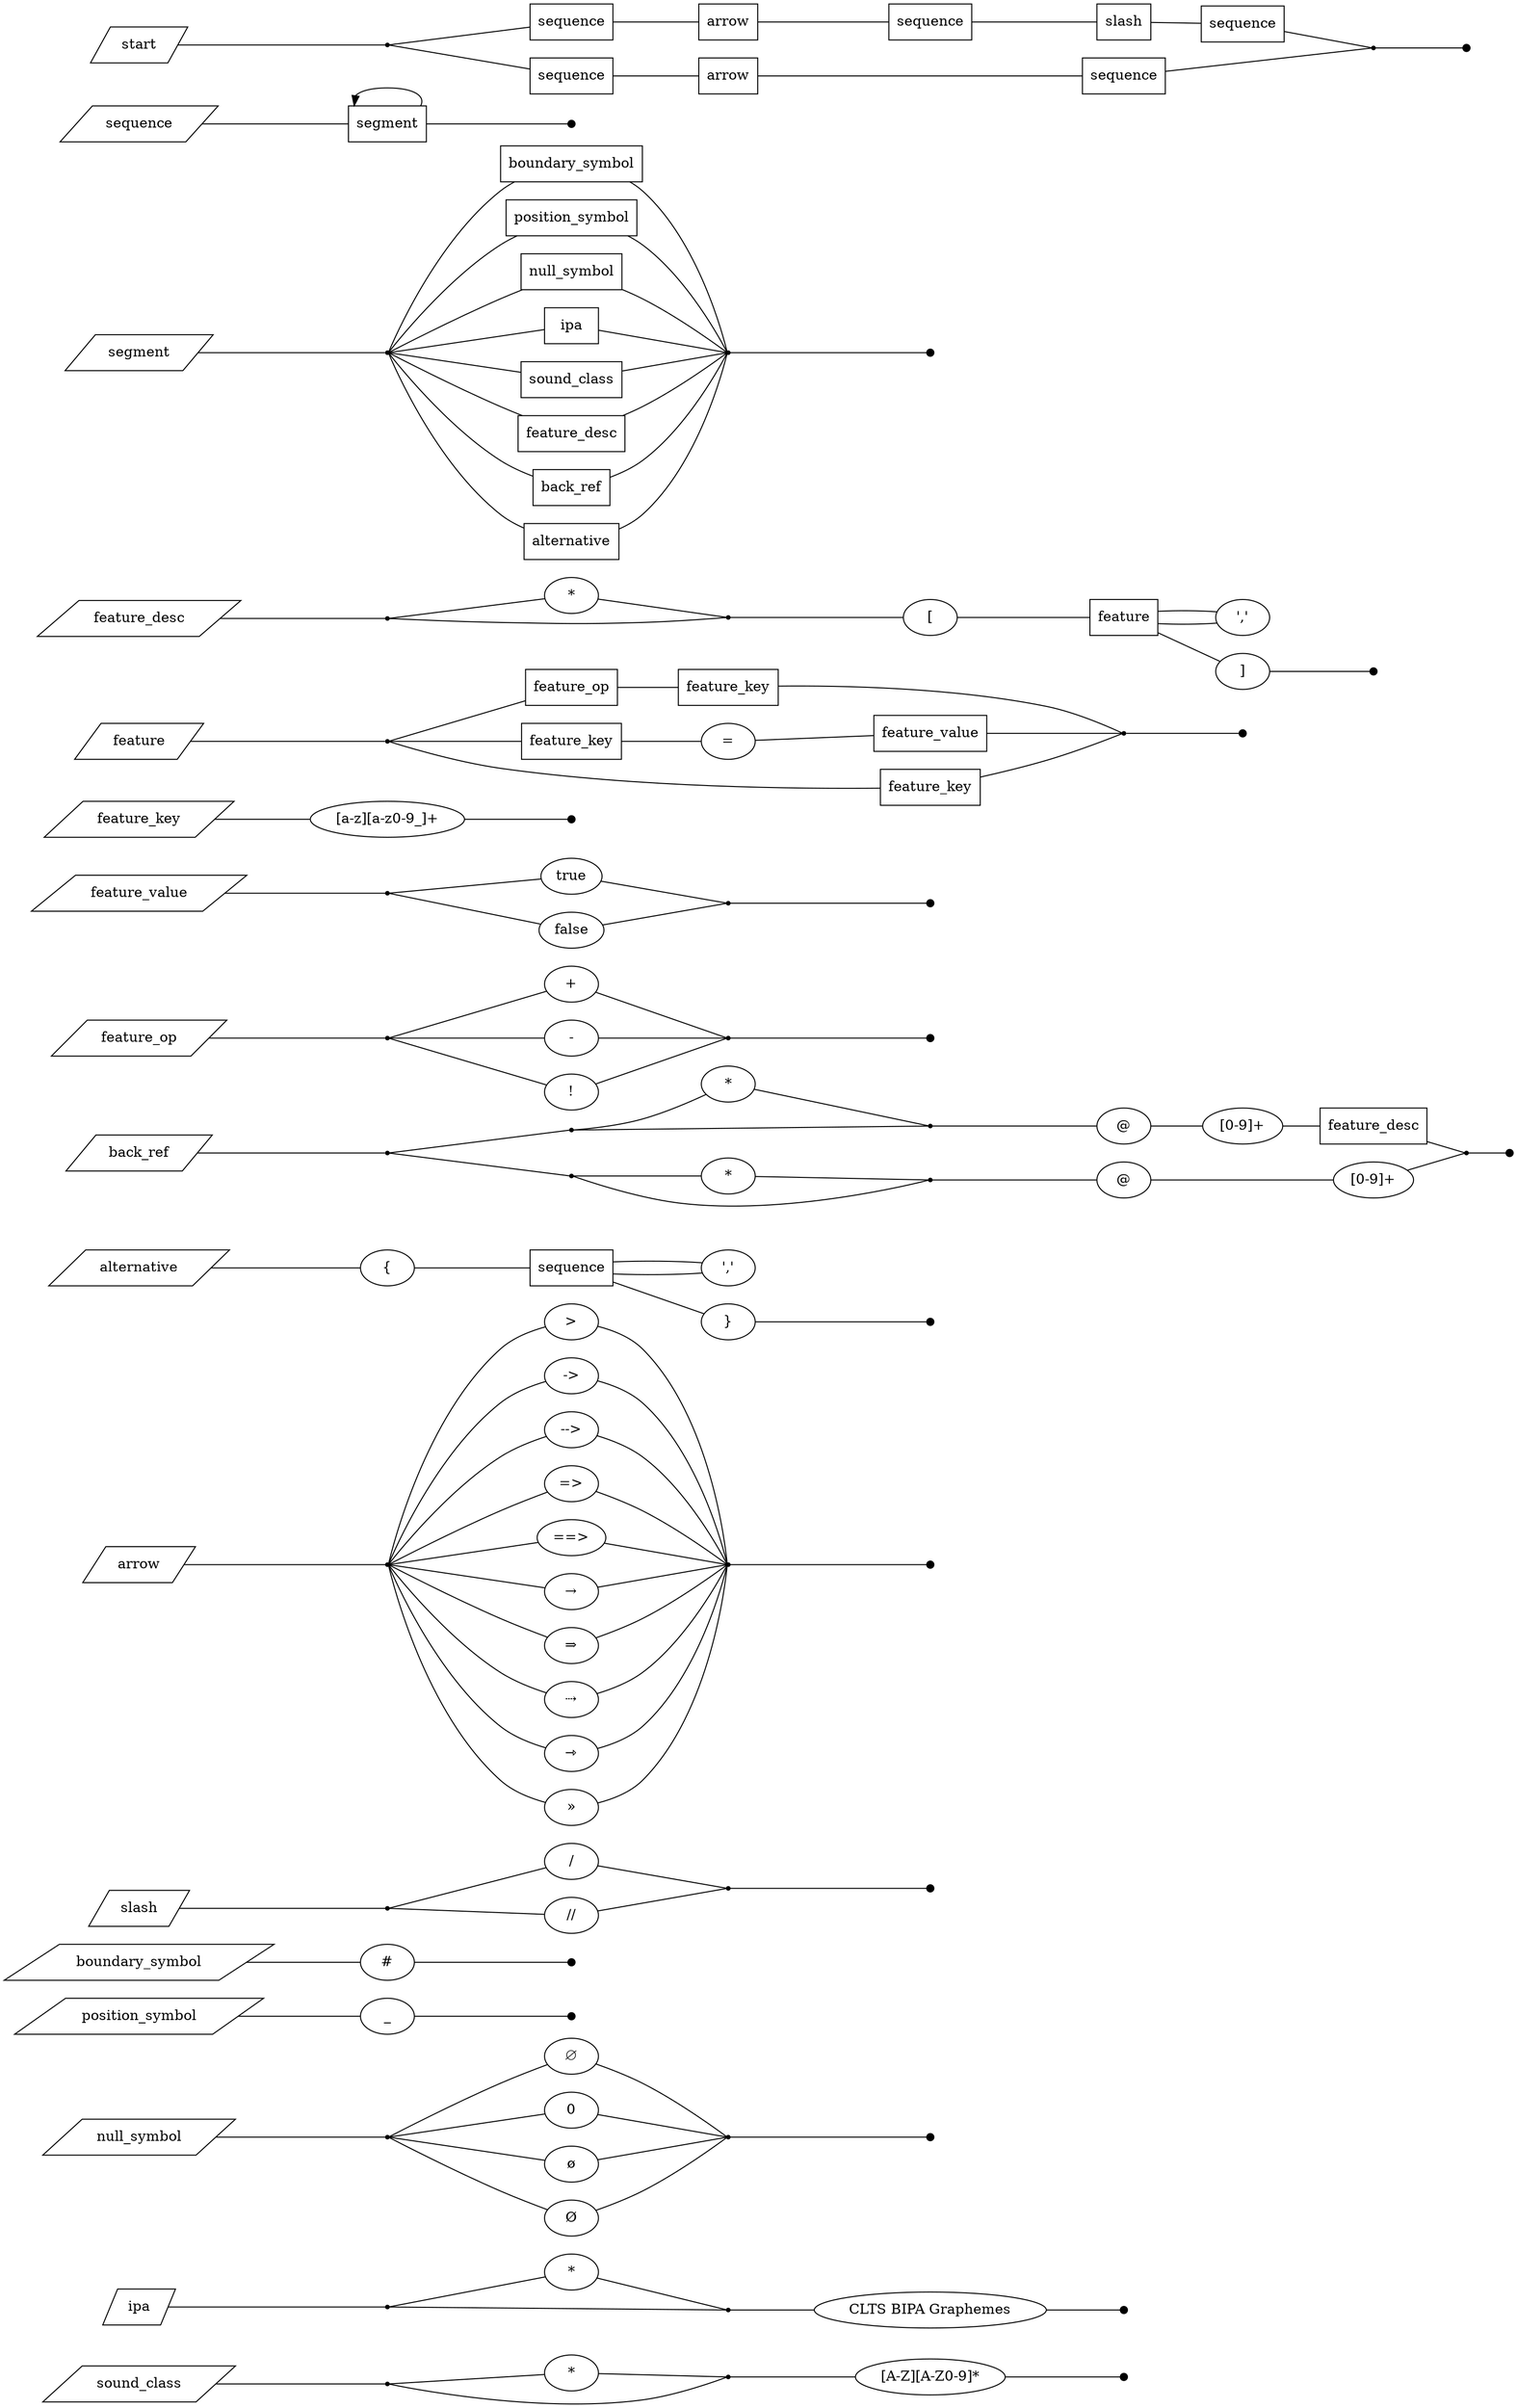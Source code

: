 strict digraph {
	graph [bb="-3.9345,0,1297.4,2382",
		packMode=clust,
		rankdir=LR,
		splines=true
	];
	node [label="\N"];
	n1	 [height=0.5,
		label="*",
		pos="479.96,41",
		width=0.75];
	n3	 [height=0.05,
		label="",
		pos="613.46,18",
		shape=point,
		size="1e-10",
		width=0.05];
	n1 -> n3	 [arrowhead=none,
		len="1e-06",
		pos="506.32,36.565 541.84,30.352 603.06,19.645 611.49,18.17"];
	n4	 [height=0.5,
		label="[A-Z][A-Z0-9]*",
		pos="786.96,18",
		width=1.8776];
	n3 -> n4	 [arrowhead=none,
		pos="615.56,18 623.63,18 674.84,18 719.03,18"];
	n5	 [height=0.1,
		label="",
		pos="953.45,18",
		shape=point,
		width=0.1];
	n4 -> n5	 [arrowhead=none,
		pos="854.86,18 894.35,18 938.74,18 949.83,18"];
	n2	 [height=0.05,
		label="",
		pos="320.82,18",
		shape=point,
		size="1e-10",
		width=0.05];
	n2 -> n1	 [arrowhead=none,
		len="1e-06",
		pos="322.82,18.147 332.63,19.582 411.83,31.174 453.51,37.275"];
	n2 -> n3	 [arrowhead=none,
		pos="322.81,17.946 330.48,17.527 381.2,14.82 422.46,14 473.57,12.985 486.37,12.638 537.46,14 567.7,14.806 604.73,17.436 611.41,17.922"];
	sound_class	 [height=0.5,
		label=sound_class,
		pos="109.59,18",
		shape=parallelogram,
		width=2.2463];
	sound_class -> n2	 [arrowhead=none,
		pos="171.95,18 229.83,18 309.15,18 318.84,18"];
	n6	 [height=0.5,
		label="*",
		pos="479.96,133",
		width=0.75];
	n8	 [height=0.05,
		label="",
		pos="613.46,110",
		shape=point,
		size="1e-10",
		width=0.05];
	n6 -> n8	 [arrowhead=none,
		len="1e-06",
		pos="506.32,128.57 541.84,122.35 603.06,111.65 611.49,110.17"];
	n9	 [height=0.5,
		label="CLTS BIPA Graphemes",
		pos="786.96,110",
		width=2.7083];
	n8 -> n9	 [arrowhead=none,
		pos="615.56,110 621.84,110 654.18,110 689.03,110"];
	n10	 [height=0.1,
		label="",
		pos="953.45,110",
		shape=point,
		width=0.1];
	n9 -> n10	 [arrowhead=none,
		pos="884.59,110 914.24,110 941.32,110 949.75,110"];
	n7	 [height=0.05,
		label="",
		pos="320.82,110",
		shape=point,
		size="1e-10",
		width=0.05];
	n7 -> n6	 [arrowhead=none,
		len="1e-06",
		pos="322.82,110.15 332.63,111.58 411.83,123.17 453.51,129.28"];
	n7 -> n8	 [arrowhead=none,
		pos="322.81,109.95 330.48,109.53 381.2,106.82 422.46,106 473.57,104.98 486.37,104.64 537.46,106 567.7,106.81 604.73,109.44 611.41,109.92"];
	ipa	 [height=0.5,
		label=ipa,
		pos="109.59,110",
		shape=parallelogram,
		width=0.90716];
	ipa -> n7	 [arrowhead=none,
		pos="134.59,110 186.97,110 307.77,110 318.98,110"];
	n11	 [height=0.5,
		label=∅,
		pos="479.96,349",
		width=0.75];
	n16	 [height=0.05,
		label="",
		pos="613.46,268",
		shape=point,
		size="1e-10",
		width=0.05];
	n11 -> n16	 [arrowhead=none,
		pos="503.17,339.5 513.78,334.68 526.52,328.48 537.46,322 570.04,302.7 606.29,273.09 611.76,268.58"];
	n17	 [height=0.1,
		label="",
		pos="786.96,268",
		shape=point,
		width=0.1];
	n16 -> n17	 [arrowhead=none,
		pos="615.56,268 629.02,268 762.48,268 783.24,268"];
	n12	 [height=0.5,
		label=0,
		pos="479.96,295",
		width=0.75];
	n12 -> n16	 [arrowhead=none,
		pos="506.01,289.86 541.48,282.57 603.01,269.94 611.49,268.2"];
	n13	 [height=0.5,
		label=ø,
		pos="479.96,241",
		width=0.75];
	n13 -> n16	 [arrowhead=none,
		pos="506.01,246.14 541.48,253.43 603.01,266.06 611.49,267.8"];
	n14	 [height=0.5,
		label=Ø,
		pos="479.96,187",
		width=0.75];
	n14 -> n16	 [arrowhead=none,
		pos="503.17,196.5 513.78,201.32 526.52,207.52 537.46,214 570.04,233.3 606.29,262.91 611.76,267.42"];
	n15	 [height=0.05,
		label="",
		pos="320.82,268",
		shape=point,
		size="1e-10",
		width=0.05];
	n15 -> n11	 [arrowhead=none,
		pos="322.8,268.55 330.41,272.8 380.72,300.84 422.46,322 433.91,327.8 446.8,333.99 457.39,338.98"];
	n15 -> n12	 [arrowhead=none,
		pos="322.82,268.17 332.63,269.86 411.83,283.47 453.51,290.63"];
	n15 -> n13	 [arrowhead=none,
		pos="322.82,267.83 332.63,266.14 411.83,252.53 453.51,245.37"];
	n15 -> n14	 [arrowhead=none,
		pos="322.8,267.45 330.41,263.2 380.72,235.16 422.46,214 433.91,208.2 446.8,202.01 457.39,197.02"];
	null_symbol	 [height=0.5,
		label=null_symbol,
		pos="109.59,268",
		shape=parallelogram,
		width=2.3327];
	null_symbol -> n15	 [arrowhead=none,
		pos="174.22,268 231.93,268 309.4,268 318.86,268"];
	n18	 [height=0.5,
		label=_,
		pos="320.82,389",
		width=0.75];
	n19	 [height=0.1,
		label="",
		pos="479.96,389",
		shape=point,
		width=0.1];
	n18 -> n19	 [arrowhead=none,
		pos="348.12,389 387.96,389 460.62,389 476.04,389"];
	position_symbol	 [height=0.5,
		label=position_symbol,
		pos="109.59,389",
		shape=parallelogram,
		width=2.9375];
	position_symbol -> n18	 [arrowhead=none,
		pos="190.88,389 227.3,389 267.88,389 293.61,389"];
	n20	 [height=0.5,
		label="#",
		pos="320.82,443",
		width=0.75];
	n21	 [height=0.1,
		label="",
		pos="479.96,443",
		shape=point,
		width=0.1];
	n20 -> n21	 [arrowhead=none,
		pos="348.12,443 387.96,443 460.62,443 476.04,443"];
	boundary_symbol	 [height=0.5,
		label=boundary_symbol,
		pos="109.59,443",
		shape=parallelogram,
		width=3.1535];
	boundary_symbol -> n20	 [arrowhead=none,
		pos="196.9,443 231.8,443 269.5,443 293.81,443"];
	n22	 [height=0.5,
		label="/",
		pos="479.96,537",
		width=0.75];
	n25	 [height=0.05,
		label="",
		pos="613.46,510",
		shape=point,
		size="1e-10",
		width=0.05];
	n22 -> n25	 [arrowhead=none,
		pos="506.01,531.86 541.48,524.57 603.01,511.94 611.49,510.2"];
	n26	 [height=0.1,
		label="",
		pos="786.96,510",
		shape=point,
		width=0.1];
	n25 -> n26	 [arrowhead=none,
		pos="615.56,510 629.02,510 762.48,510 783.24,510"];
	n23	 [height=0.5,
		label="//",
		pos="479.96,483",
		width=0.75];
	n23 -> n25	 [arrowhead=none,
		pos="506.01,488.14 541.48,495.43 603.01,508.06 611.49,509.8"];
	n24	 [height=0.05,
		label="",
		pos="320.82,517",
		shape=point,
		size="1e-10",
		width=0.05];
	n24 -> n22	 [arrowhead=none,
		pos="322.82,517.13 332.6,518.37 411.41,528.4 453.18,533.72"];
	n24 -> n23	 [arrowhead=none,
		pos="322.82,516.78 332.68,514.65 412.68,497.34 454.18,488.36"];
	slash	 [height=0.5,
		label=slash,
		pos="109.59,517",
		shape=parallelogram,
		width=1.2095];
	slash -> n24	 [arrowhead=none,
		pos="143.28,517 198.45,517 305.34,517 318.48,517"];
	n27	 [height=0.5,
		label=">",
		pos="479.96,1077",
		width=0.75];
	n38	 [height=0.05,
		label="",
		pos="613.46,834",
		shape=point,
		size="1e-10",
		width=0.05];
	n27 -> n38	 [arrowhead=none,
		pos="505.06,1070.3 516.24,1066 528.91,1059.6 537.46,1050 600.97,978.98 611.32,851.28 612.37,835.59"];
	n39	 [height=0.1,
		label="",
		pos="786.96,834",
		shape=point,
		width=0.1];
	n38 -> n39	 [arrowhead=none,
		pos="615.56,834 629.02,834 762.48,834 783.24,834"];
	n28	 [height=0.5,
		label="->",
		pos="479.96,1023",
		width=0.75];
	n28 -> n38	 [arrowhead=none,
		pos="504.94,1015.8 515.96,1011.5 528.53,1005 537.46,996 589.3,943.52 609.58,848.6 612.17,835.51"];
	n29	 [height=0.5,
		label="-->",
		pos="479.96,969",
		width=0.75];
	n29 -> n38	 [arrowhead=none,
		pos="504.28,961.05 515.14,956.59 527.78,950.24 537.46,942 578.5,907.1 607.62,844.76 611.91,835.24"];
	n30	 [height=0.5,
		label="=>",
		pos="479.96,915",
		width=0.75];
	n30 -> n38	 [arrowhead=none,
		pos="503.17,905.5 513.78,900.68 526.52,894.48 537.46,888 570.04,868.7 606.29,839.09 611.76,834.58"];
	n31	 [height=0.5,
		label="==>",
		pos="479.96,861",
		width=0.75];
	n31 -> n38	 [arrowhead=none,
		pos="506.01,855.86 541.48,848.57 603.01,835.94 611.49,834.2"];
	n32	 [height=0.5,
		label=→,
		pos="479.96,807",
		width=0.75];
	n32 -> n38	 [arrowhead=none,
		pos="506.01,812.14 541.48,819.43 603.01,832.06 611.49,833.8"];
	n33	 [height=0.5,
		label=⇒,
		pos="479.96,753",
		width=0.75];
	n33 -> n38	 [arrowhead=none,
		pos="503.17,762.5 513.78,767.32 526.52,773.52 537.46,780 570.04,799.3 606.29,828.91 611.76,833.42"];
	n34	 [height=0.5,
		label=⇢,
		pos="479.96,699",
		width=0.75];
	n34 -> n38	 [arrowhead=none,
		pos="504.28,706.95 515.14,711.41 527.78,717.76 537.46,726 578.5,760.9 607.62,823.24 611.91,832.76"];
	n35	 [height=0.5,
		label=⇾,
		pos="479.96,645",
		width=0.75];
	n35 -> n38	 [arrowhead=none,
		pos="504.94,652.23 515.96,656.53 528.53,662.95 537.46,672 589.3,724.48 609.58,819.4 612.17,832.49"];
	n36	 [height=0.5,
		label=»,
		pos="479.96,591",
		width=0.75];
	n36 -> n38	 [arrowhead=none,
		pos="505.06,597.74 516.24,601.95 528.91,608.44 537.46,618 600.97,689.02 611.32,816.72 612.37,832.41"];
	n37	 [height=0.05,
		label="",
		pos="320.82,834",
		shape=point,
		size="1e-10",
		width=0.05];
	n37 -> n27	 [arrowhead=none,
		pos="322.13,835.6 325.27,851.34 352.6,979.45 422.46,1050 431.41,1059 443.99,1065.5 455,1069.8"];
	n37 -> n28	 [arrowhead=none,
		pos="322.26,835.2 326.61,846.99 363.27,942.99 422.46,996 431.94,1004.5 444.56,1010.9 455.46,1015.3"];
	n37 -> n29	 [arrowhead=none,
		pos="322.51,834.99 328.56,843.58 373.29,905.91 422.46,942 432.72,949.53 445.4,955.81 456.15,960.42"];
	n37 -> n30	 [arrowhead=none,
		pos="322.8,834.55 330.41,838.8 380.72,866.84 422.46,888 433.91,893.8 446.8,899.99 457.39,904.98"];
	n37 -> n31	 [arrowhead=none,
		pos="322.82,834.17 332.63,835.86 411.83,849.47 453.51,856.63"];
	n37 -> n32	 [arrowhead=none,
		pos="322.82,833.83 332.63,832.14 411.83,818.53 453.51,811.37"];
	n37 -> n33	 [arrowhead=none,
		pos="322.8,833.45 330.41,829.2 380.72,801.16 422.46,780 433.91,774.2 446.8,768.01 457.39,763.02"];
	n37 -> n34	 [arrowhead=none,
		pos="322.51,833.01 328.56,824.42 373.29,762.09 422.46,726 432.72,718.47 445.4,712.19 456.15,707.58"];
	n37 -> n35	 [arrowhead=none,
		pos="322.26,832.8 326.61,821.01 363.27,725.01 422.46,672 431.94,663.51 444.56,657.15 455.46,652.73"];
	n37 -> n36	 [arrowhead=none,
		pos="322.13,832.4 325.27,816.66 352.6,688.55 422.46,618 431.41,608.96 443.99,602.55 455,598.24"];
	arrow	 [height=0.5,
		label=arrow,
		pos="109.59,834",
		shape=parallelogram,
		width=1.3103];
	arrow -> n37	 [arrowhead=none,
		pos="146.56,834 202.64,834 305.85,834 318.53,834"];
	n40	 [height=0.5,
		label="{",
		pos="320.82,1131",
		width=0.75];
	n41	 [height=0.5,
		label=sequence,
		pos="479.96,1131",
		shape=box,
		width=0.91667];
	n40 -> n41	 [arrowhead=none,
		pos="348.12,1131 375.3,1131 417.73,1131 446.87,1131"];
	n42	 [height=0.5,
		label="','",
		pos="613.46,1131",
		width=0.75];
	n41 -> n42	 [arrowhead=none,
		pos="513.13,1125.1 536.1,1123.8 566.53,1124 587.63,1125.6"];
	n43	 [height=0.5,
		label="}",
		pos="613.46,1077",
		width=0.75];
	n41 -> n43	 [arrowhead=none,
		pos="513.13,1117.8 537.01,1108 568.96,1094.9 590.1,1086.2"];
	n42 -> n41	 [arrowhead=none,
		pos="587.63,1136.4 566.53,1138 536.1,1138.2 513.13,1136.9"];
	n44	 [height=0.1,
		label="",
		pos="786.96,1077",
		shape=point,
		width=0.1];
	n43 -> n44	 [arrowhead=none,
		pos="640.51,1077 683.61,1077 766.67,1077 783.09,1077"];
	alternative	 [height=0.5,
		label=alternative,
		pos="109.59,1131",
		shape=parallelogram,
		width=2.0303];
	alternative -> n40	 [arrowhead=none,
		pos="165.83,1131 207.12,1131 261.72,1131 293.58,1131"];
	n45	 [height=0.5,
		label="*",
		pos="613.46,1315",
		width=0.75];
	n47	 [height=0.05,
		label="",
		pos="786.96,1273",
		shape=point,
		size="1e-10",
		width=0.05];
	n45 -> n47	 [arrowhead=none,
		len="1e-06",
		pos="639.03,1309 683.49,1298.1 773.72,1276 784.83,1273.3"];
	n48	 [height=0.5,
		label="@",
		pos="953.45,1273",
		width=0.75];
	n47 -> n48	 [arrowhead=none,
		pos="789.01,1273 799.29,1273 882.62,1273 926.16,1273"];
	n49	 [height=0.5,
		label="[0-9]+",
		pos="1056.2,1273",
		width=0.94444];
	n48 -> n49	 [arrowhead=none,
		pos="980.67,1273 993.38,1273 1008.8,1273 1022.3,1273"];
	n50	 [height=0.5,
		label=feature_desc,
		pos="1168.5,1273",
		shape=box,
		width=1.1806];
	n49 -> n50	 [arrowhead=none,
		pos="1090.3,1273 1101.5,1273 1114.1,1273 1125.9,1273"];
	n46	 [height=0.05,
		label="",
		pos="479.96,1269",
		shape=point,
		size="1e-10",
		width=0.05];
	n46 -> n45	 [arrowhead=none,
		len="1e-06",
		pos="481.78,1269.1 486.93,1269.6 515.42,1272.8 537.46,1280 556.59,1286.2 577.23,1296.1 592.01,1303.8"];
	n46 -> n47	 [arrowhead=none,
		pos="481.84,1269 499.17,1269.2 768.33,1272.8 785.13,1273"];
	n57	 [height=0.05,
		label="",
		pos="1250.6,1246",
		shape=point,
		size="1e-10",
		width=0.05];
	n50 -> n57	 [arrowhead=none,
		pos="1211.5,1258.9 1228.4,1253.2 1244.9,1247.6 1248.8,1246.3"];
	n58	 [height=0.1,
		label="",
		pos="1293.8,1246",
		shape=point,
		width=0.1];
	n57 -> n58	 [arrowhead=none,
		pos="1252.7,1246 1257.9,1246 1282,1246 1290.2,1246"];
	n51	 [height=0.5,
		label="*",
		pos="613.46,1223",
		width=0.75];
	n53	 [height=0.05,
		label="",
		pos="786.96,1219",
		shape=point,
		size="1e-10",
		width=0.05];
	n51 -> n53	 [arrowhead=none,
		len="1e-06",
		pos="640.51,1222.4 685.49,1221.3 773.97,1219.3 784.85,1219"];
	n54	 [height=0.5,
		label="@",
		pos="1056.2,1219",
		width=0.75];
	n53 -> n54	 [arrowhead=none,
		pos="788.92,1219 802.9,1219 964.49,1219 1028.9,1219"];
	n55	 [height=0.5,
		label="[0-9]+",
		pos="1168.5,1219",
		width=0.94444];
	n54 -> n55	 [arrowhead=none,
		pos="1083.4,1219 1098.7,1219 1118.1,1219 1134.5,1219"];
	n55 -> n57	 [arrowhead=none,
		pos="1197.6,1228.4 1217.8,1235.3 1242.5,1243.6 1248.4,1245.6"];
	n52	 [height=0.05,
		label="",
		pos="479.96,1223",
		shape=point,
		size="1e-10",
		width=0.05];
	n52 -> n51	 [arrowhead=none,
		len="1e-06",
		pos="481.8,1223 489.63,1223 550.4,1223 586.24,1223"];
	n52 -> n53	 [arrowhead=none,
		pos="481.85,1222.6 488.75,1219.8 534.38,1201.6 573.46,1196 661.62,1183.4 771.24,1214.6 784.6,1218.6"];
	n56	 [height=0.05,
		label="",
		pos="320.82,1246",
		shape=point,
		size="1e-10",
		width=0.05];
	n56 -> n46	 [arrowhead=none,
		pos="322.82,1246.1 335.58,1248 465.87,1267.1 478.05,1268.9"];
	n56 -> n52	 [arrowhead=none,
		pos="322.82,1245.9 335.58,1244 465.87,1224.9 478.05,1223.1"];
	back_ref	 [height=0.5,
		label=back_ref,
		pos="109.59,1246",
		shape=parallelogram,
		width=1.7567];
	back_ref -> n56	 [arrowhead=none,
		pos="158.33,1246 216.22,1246 307.5,1246 318.68,1246"];
	n59	 [height=0.5,
		label="+",
		pos="479.96,1415",
		width=0.75];
	n63	 [height=0.05,
		label="",
		pos="613.46,1361",
		shape=point,
		size="1e-10",
		width=0.05];
	n59 -> n63	 [arrowhead=none,
		pos="503.27,1405.8 538.44,1391.4 603.64,1364.6 611.65,1361.3"];
	n64	 [height=0.1,
		label="",
		pos="786.96,1361",
		shape=point,
		width=0.1];
	n63 -> n64	 [arrowhead=none,
		pos="615.56,1361 629.02,1361 762.48,1361 783.24,1361"];
	n60	 [height=0.5,
		label="-",
		pos="479.96,1361",
		width=0.75];
	n60 -> n63	 [arrowhead=none,
		pos="507.26,1361 542.94,1361 603.21,1361 611.51,1361"];
	n61	 [height=0.5,
		label="!",
		pos="479.96,1307",
		width=0.75];
	n61 -> n63	 [arrowhead=none,
		pos="503.27,1316.2 538.44,1330.6 603.64,1357.4 611.65,1360.7"];
	n62	 [height=0.05,
		label="",
		pos="320.82,1361",
		shape=point,
		size="1e-10",
		width=0.05];
	n62 -> n59	 [arrowhead=none,
		pos="322.82,1361.3 332.78,1364.8 414.38,1392.8 455.49,1406.9"];
	n62 -> n60	 [arrowhead=none,
		pos="322.82,1361 332.57,1361 410.99,1361 452.84,1361"];
	n62 -> n61	 [arrowhead=none,
		pos="322.82,1360.7 332.78,1357.2 414.38,1329.2 455.49,1315.1"];
	feature_op	 [height=0.5,
		label=feature_op,
		pos="109.59,1361",
		shape=parallelogram,
		width=2.0303];
	feature_op -> n62	 [arrowhead=none,
		pos="165.83,1361 223.95,1361 308.44,1361 318.77,1361"];
	n65	 [height=0.5,
		label=true,
		pos="479.96,1523",
		width=0.75];
	n68	 [height=0.05,
		label="",
		pos="613.46,1496",
		shape=point,
		size="1e-10",
		width=0.05];
	n65 -> n68	 [arrowhead=none,
		pos="506.01,1517.9 541.48,1510.6 603.01,1497.9 611.49,1496.2"];
	n69	 [height=0.1,
		label="",
		pos="786.96,1496",
		shape=point,
		width=0.1];
	n68 -> n69	 [arrowhead=none,
		pos="615.56,1496 629.02,1496 762.48,1496 783.24,1496"];
	n66	 [height=0.5,
		label=false,
		pos="479.96,1469",
		width=0.76389];
	n66 -> n68	 [arrowhead=none,
		pos="506.32,1474.2 541.84,1481.5 603.06,1494.1 611.49,1495.8"];
	n67	 [height=0.05,
		label="",
		pos="320.82,1489",
		shape=point,
		size="1e-10",
		width=0.05];
	n67 -> n65	 [arrowhead=none,
		pos="322.82,1489.2 332.68,1491.3 412.68,1508.7 454.18,1517.6"];
	n67 -> n66	 [arrowhead=none,
		pos="322.82,1488.9 332.57,1487.6 410.99,1477.7 452.84,1472.3"];
	feature_value	 [height=0.5,
		label=feature_value,
		pos="109.59,1489",
		shape=parallelogram,
		width=2.4767];
	feature_value -> n67	 [arrowhead=none,
		pos="177.65,1489 235.03,1489 309.78,1489 318.9,1489"];
	n70	 [height=0.5,
		label="[a-z][a-z0-9_]+",
		pos="320.82,1563",
		width=1.8234];
	n71	 [height=0.1,
		label="",
		pos="479.96,1563",
		shape=point,
		width=0.1];
	n70 -> n71	 [arrowhead=none,
		pos="386.64,1563 423.84,1563 465.29,1563 476.21,1563"];
	feature_key	 [height=0.5,
		label=feature_key,
		pos="109.59,1563",
		shape=parallelogram,
		width=2.1887];
	feature_key -> n70	 [arrowhead=none,
		pos="170.55,1563 196.99,1563 228.12,1563 255.1,1563"];
	n72	 [height=0.5,
		label=feature_op,
		pos="479.96,1699",
		shape=box,
		width=1.0278];
	n73	 [height=0.5,
		label=feature_key,
		pos="786.96,1699",
		shape=box,
		width=1.1111];
	n72 -> n73	 [arrowhead=none,
		pos="517.15,1699 574.9,1699 687.45,1699 746.94,1699"];
	n79	 [height=0.05,
		label="",
		pos="953.45,1645",
		shape=point,
		size="1e-10",
		width=0.05];
	n73 -> n79	 [arrowhead=none,
		pos="827.21,1689 844.84,1684.3 865.82,1678.3 884.45,1672 912.37,1662.6 945.53,1648.1 951.5,1645.4"];
	n80	 [height=0.1,
		label="",
		pos="1056.2,1645",
		shape=point,
		width=0.1];
	n79 -> n80	 [arrowhead=none,
		pos="955.58,1645 965.44,1645 1036.8,1645 1052.3,1645"];
	n74	 [height=0.5,
		label=feature_key,
		pos="479.96,1645",
		shape=box,
		width=1.1111];
	n75	 [height=0.5,
		label="=",
		pos="613.46,1647",
		width=0.75];
	n74 -> n75	 [arrowhead=none,
		pos="520.06,1645.6 541.41,1645.9 567.28,1646.3 586.2,1646.6"];
	n76	 [height=0.5,
		label=feature_value,
		pos="786.96,1645",
		shape=box,
		width=1.25];
	n75 -> n76	 [arrowhead=none,
		pos="640.51,1646.7 667.31,1646.4 709.55,1645.9 741.62,1645.5"];
	n76 -> n79	 [arrowhead=none,
		pos="832.04,1645 877.72,1645 943.58,1645 951.63,1645"];
	n77	 [height=0.5,
		label=feature_key,
		pos="613.46,1593",
		shape=box,
		width=1.1111];
	n77 -> n79	 [arrowhead=none,
		pos="653.48,1593.1 706.48,1594.1 803.88,1598.7 884.45,1618 913.1,1624.9 945.67,1641.5 951.52,1644.5"];
	n78	 [height=0.05,
		label="",
		pos="320.82,1645",
		shape=point,
		size="1e-10",
		width=0.05];
	n78 -> n72	 [arrowhead=none,
		pos="322.82,1645.3 331.84,1648.4 399.6,1671.7 442.84,1686.6"];
	n78 -> n74	 [arrowhead=none,
		pos="322.82,1645 331.63,1645 396.49,1645 439.8,1645"];
	n78 -> n77	 [arrowhead=none,
		pos="322.8,1644.7 330.39,1642.2 380.59,1626.3 422.46,1618 474.18,1607.7 534.69,1600.6 573.28,1596.6"];
	feature	 [height=0.5,
		label=feature,
		pos="109.59,1645",
		shape=parallelogram,
		width=1.4831];
	feature -> n78	 [arrowhead=none,
		pos="150.93,1645 207.93,1645 306.49,1645 318.59,1645"];
	n81	 [height=0.5,
		label="*",
		pos="479.96,1791",
		width=0.75];
	n83	 [height=0.05,
		label="",
		pos="613.46,1772",
		shape=point,
		size="1e-10",
		width=0.05];
	n81 -> n83	 [arrowhead=none,
		len="1e-06",
		pos="506.63,1787.3 542.21,1782.2 603.11,1773.4 611.5,1772.1"];
	n84	 [height=0.5,
		label="[",
		pos="786.96,1772",
		width=0.75];
	n83 -> n84	 [arrowhead=none,
		pos="615.56,1772 626.37,1772 714.54,1772 759.62,1772"];
	n85	 [height=0.5,
		label=feature,
		pos="953.45,1772",
		shape=box,
		width=0.75];
	n84 -> n85	 [arrowhead=none,
		pos="814.02,1772 844.73,1772 895.46,1772 926.23,1772"];
	n86	 [height=0.5,
		label="','",
		pos="1056.2,1772",
		width=0.75];
	n85 -> n86	 [arrowhead=none,
		pos="980.67,1766 996.07,1765 1015.4,1765 1030.5,1766.1"];
	n87	 [height=0.5,
		label="]",
		pos="1056.2,1718",
		width=0.75];
	n85 -> n87	 [arrowhead=none,
		pos="980.67,1758 997.47,1749 1019,1737.4 1034.6,1729.1"];
	n82	 [height=0.05,
		label="",
		pos="320.82,1768",
		shape=point,
		size="1e-10",
		width=0.05];
	n82 -> n81	 [arrowhead=none,
		len="1e-06",
		pos="322.82,1768.1 332.63,1769.6 411.83,1781.2 453.51,1787.3"];
	n82 -> n83	 [arrowhead=none,
		pos="323.19,1767.9 336.72,1766.9 447.72,1759.2 537.46,1764 567.8,1765.6 604.75,1770.9 611.41,1771.8"];
	n86 -> n85	 [arrowhead=none,
		pos="1030.5,1777.9 1015.4,1779 996.07,1779 980.67,1778"];
	n88	 [height=0.1,
		label="",
		pos="1168.5,1718",
		shape=point,
		width=0.1];
	n87 -> n88	 [arrowhead=none,
		pos="1083.4,1718 1111.4,1718 1153.4,1718 1164.7,1718"];
	feature_desc	 [height=0.5,
		label=feature_desc,
		pos="109.59,1768",
		shape=parallelogram,
		width=2.3327];
	feature_desc -> n82	 [arrowhead=none,
		pos="174.22,1768 231.93,1768 309.4,1768 318.86,1768"];
	n89	 [height=0.5,
		label=boundary_symbol,
		pos="479.96,2223",
		shape=box,
		width=1.5972];
	n98	 [height=0.05,
		label="",
		pos="613.46,2034",
		shape=point,
		size="1e-10",
		width=0.05];
	n89 -> n98	 [arrowhead=none,
		pos="526.39,2204.9 530.4,2202.3 534.18,2199.3 537.46,2196 589.3,2143.5 609.58,2048.6 612.17,2035.5"];
	n99	 [height=0.1,
		label="",
		pos="786.96,2034",
		shape=point,
		width=0.1];
	n98 -> n99	 [arrowhead=none,
		pos="615.56,2034 629.02,2034 762.48,2034 783.24,2034"];
	n90	 [height=0.5,
		label=position_symbol,
		pos="479.96,2169",
		shape=box,
		width=1.4861];
	n90 -> n98	 [arrowhead=none,
		pos="524.96,2150.8 529.39,2148.2 533.65,2145.2 537.46,2142 578.5,2107.1 607.62,2044.8 611.91,2035.2"];
	n91	 [height=0.5,
		label=null_symbol,
		pos="479.96,2115",
		shape=box,
		width=1.1806];
	n91 -> n98	 [arrowhead=none,
		pos="520.95,2097 526.58,2094.1 532.23,2091.1 537.46,2088 570.04,2068.7 606.29,2039.1 611.76,2034.6"];
	n92	 [height=0.5,
		label=ipa,
		pos="479.96,2061",
		shape=box,
		width=0.75];
	n92 -> n98	 [arrowhead=none,
		pos="507.26,2055.6 542.94,2048.3 603.21,2035.9 611.51,2034.2"];
	n93	 [height=0.5,
		label=sound_class,
		pos="479.96,2007",
		shape=box,
		width=1.1389];
	n93 -> n98	 [arrowhead=none,
		pos="521.13,2015.2 556.78,2022.6 604.32,2032.3 611.53,2033.8"];
	n94	 [height=0.5,
		label=feature_desc,
		pos="479.96,1953",
		shape=box,
		width=1.1806];
	n94 -> n98	 [arrowhead=none,
		pos="520.95,1971 526.58,1973.9 532.23,1976.9 537.46,1980 570.04,1999.3 606.29,2028.9 611.76,2033.4"];
	n95	 [height=0.5,
		label=back_ref,
		pos="479.96,1899",
		shape=box,
		width=0.88889];
	n95 -> n98	 [arrowhead=none,
		pos="512.02,1910.3 520.82,1914.4 530.01,1919.7 537.46,1926 578.5,1960.9 607.62,2023.2 611.91,2032.8"];
	n96	 [height=0.5,
		label=alternative,
		pos="479.96,1845",
		shape=box,
		width=1.0278];
	n96 -> n98	 [arrowhead=none,
		pos="517.16,1857.7 524.51,1861.5 531.73,1866.2 537.46,1872 589.3,1924.5 609.58,2019.4 612.17,2032.5"];
	n97	 [height=0.05,
		label="",
		pos="320.82,2034",
		shape=point,
		size="1e-10",
		width=0.05];
	n97 -> n89	 [arrowhead=none,
		pos="322.26,2035.2 326.61,2047 363.27,2143 422.46,2196 426.11,2199.3 430.22,2202.2 434.52,2204.9"];
	n97 -> n90	 [arrowhead=none,
		pos="322.51,2035 328.56,2043.6 373.29,2105.9 422.46,2142 426.85,2145.2 431.67,2148.2 436.6,2150.9"];
	n97 -> n91	 [arrowhead=none,
		pos="322.8,2034.5 330.41,2038.8 380.72,2066.8 422.46,2088 428.28,2090.9 434.48,2094 440.55,2096.9"];
	n97 -> n92	 [arrowhead=none,
		pos="322.82,2034.2 332.57,2035.8 410.99,2049.3 452.84,2056.5"];
	n97 -> n93	 [arrowhead=none,
		pos="322.82,2033.8 331.55,2032.3 395.34,2021.4 438.64,2013.9"];
	n97 -> n94	 [arrowhead=none,
		pos="322.8,2033.5 330.41,2029.2 380.72,2001.2 422.46,1980 428.28,1977.1 434.48,1974 440.55,1971.1"];
	n97 -> n95	 [arrowhead=none,
		pos="322.51,2033 328.56,2024.4 373.29,1962.1 422.46,1926 430.18,1920.3 439.26,1915.4 447.87,1911.3"];
	n97 -> n96	 [arrowhead=none,
		pos="322.26,2032.8 326.61,2021 363.27,1925 422.46,1872 428.38,1866.7 435.51,1862.2 442.69,1858.5"];
	segment	 [height=0.5,
		label=segment,
		pos="109.59,2034",
		shape=parallelogram,
		width=1.6991];
	segment -> n97	 [arrowhead=none,
		pos="156.76,2034 214.53,2034 307.3,2034 318.67,2034"];
	n100	 [height=0.5,
		label=segment,
		pos="320.82,2263",
		shape=box,
		width=0.86111];
	n100 -> n100	 [arrowhead=none,
		dir=back,
		pos="s,292.24,2281.2 293.46,2291.3 297.41,2295.9 306.53,2299 320.82,2299 344.27,2299 353.8,2290.5 349.4,2281.2"];
	n101	 [height=0.1,
		label="",
		pos="479.96,2263",
		shape=point,
		width=0.1];
	n100 -> n101	 [arrowhead=none,
		pos="352.12,2263 392.79,2263 461.63,2263 476.2,2263"];
	sequence	 [height=0.5,
		label=sequence,
		pos="109.59,2263",
		shape=parallelogram,
		width=1.8143];
	sequence -> n100	 [arrowhead=none,
		pos="159.64,2263 199.87,2263 255.52,2263 289.52,2263"];
	n102	 [height=0.5,
		label=sequence,
		pos="479.96,2362",
		shape=box,
		width=0.91667];
	n103	 [height=0.5,
		label=arrow,
		pos="613.46,2364",
		shape=box,
		width=0.75];
	n102 -> n103	 [arrowhead=none,
		pos="513.13,2362.5 535.64,2362.8 565.32,2363.3 586.36,2363.6"];
	n104	 [height=0.5,
		label=sequence,
		pos="786.96,2364",
		shape=box,
		width=0.91667];
	n103 -> n104	 [arrowhead=none,
		pos="640.51,2364 670.87,2364 721.05,2364 753.81,2364"];
	n105	 [height=0.5,
		label=slash,
		pos="953.45,2364",
		shape=box,
		width=0.75];
	n104 -> n105	 [arrowhead=none,
		pos="820.06,2364 851.1,2364 897.55,2364 926.37,2364"];
	n106	 [height=0.5,
		label=sequence,
		pos="1056.2,2362",
		shape=box,
		width=0.91667];
	n105 -> n106	 [arrowhead=none,
		pos="980.67,2363.5 993.62,2363.2 1009.4,2362.9 1023,2362.6"];
	n111	 [height=0.05,
		label="",
		pos="1168.5,2337",
		shape=point,
		size="1e-10",
		width=0.05];
	n106 -> n111	 [arrowhead=none,
		pos="1089.4,2354.7 1119.5,2347.9 1160.5,2338.6 1166.7,2337.2"];
	n112	 [height=0.1,
		label="",
		pos="1250.6,2337",
		shape=point,
		width=0.1];
	n111 -> n112	 [arrowhead=none,
		pos="1170.4,2337 1178.2,2337 1234,2337 1247,2337"];
	n107	 [height=0.5,
		label=sequence,
		pos="613.46,2310",
		shape=box,
		width=0.91667];
	n108	 [height=0.5,
		label=arrow,
		pos="786.96,2310",
		shape=box,
		width=0.75];
	n107 -> n108	 [arrowhead=none,
		pos="646.72,2310 679.42,2310 729.39,2310 759.74,2310"];
	n109	 [height=0.5,
		label=sequence,
		pos="953.45,2310",
		shape=box,
		width=0.91667];
	n108 -> n109	 [arrowhead=none,
		pos="814.02,2310 842.83,2310 889.25,2310 920.29,2310"];
	n109 -> n111	 [arrowhead=none,
		pos="986.81,2314.1 1042.7,2321.2 1152.6,2335.1 1166.2,2336.8"];
	n110	 [height=0.05,
		label="",
		pos="320.82,2330",
		shape=point,
		size="1e-10",
		width=0.05];
	n110 -> n102	 [arrowhead=none,
		pos="322.82,2330.2 332.13,2332.1 403.98,2346.7 446.9,2355.5"];
	n110 -> n107	 [arrowhead=none,
		pos="322.65,2329.9 336.06,2329 507.49,2317.2 580.21,2312.2"];
	start	 [height=0.5,
		label=start,
		pos="109.59,2330",
		shape=parallelogram,
		width=1.0944];
	start -> n110	 [arrowhead=none,
		pos="140.12,2330 194.19,2330 304.82,2330 318.44,2330"];
}

